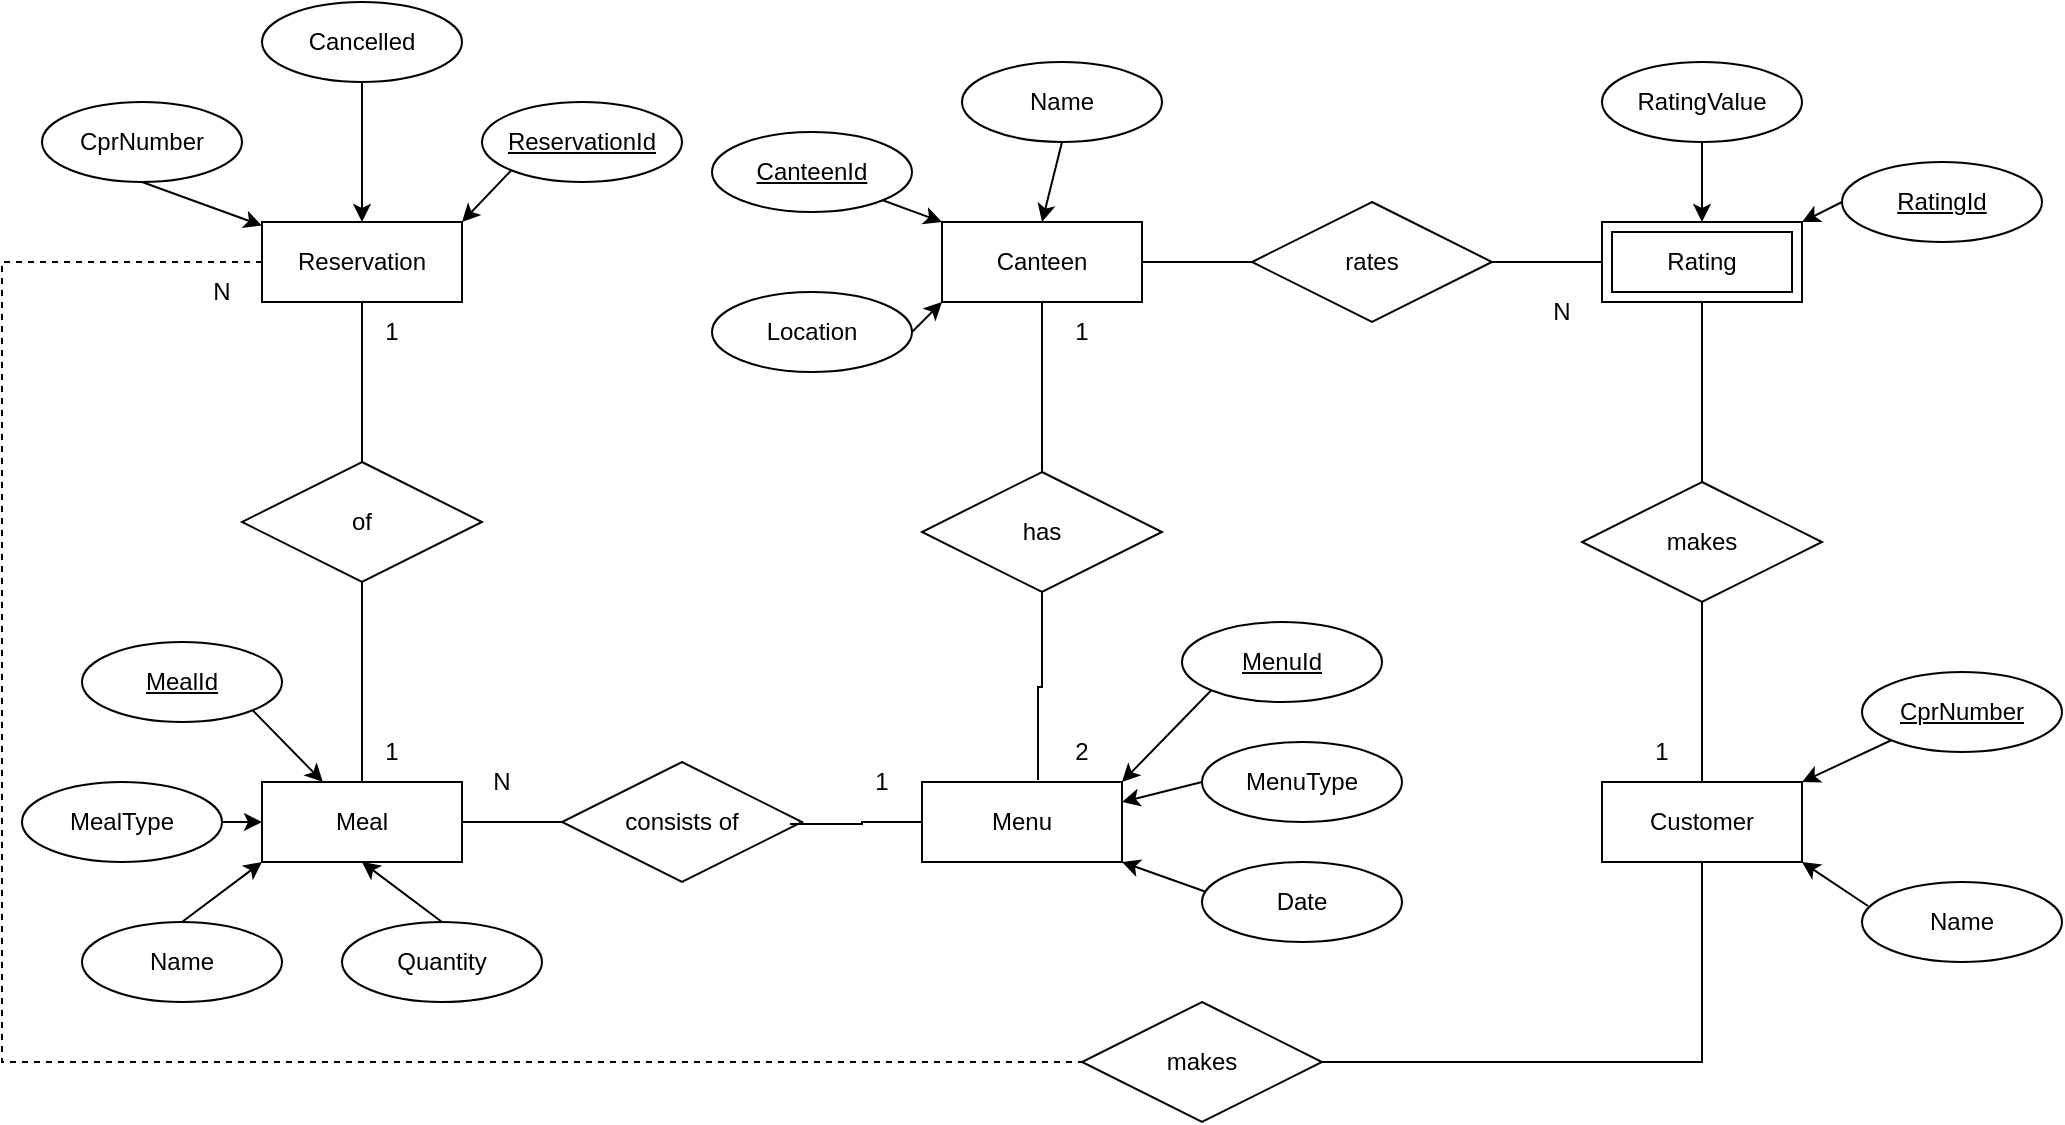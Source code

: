<mxfile version="21.0.6" type="device"><diagram id="CEecbPHvoN-h4jdoS_yV" name="Page-1"><mxGraphModel dx="2284" dy="1854" grid="1" gridSize="10" guides="1" tooltips="1" connect="1" arrows="1" fold="1" page="1" pageScale="1" pageWidth="850" pageHeight="1100" math="0" shadow="0"><root><mxCell id="0"/><mxCell id="1" parent="0"/><mxCell id="jRTfwnowuwaPdQkJtHUb-36" style="edgeStyle=orthogonalEdgeStyle;rounded=0;orthogonalLoop=1;jettySize=auto;html=1;endArrow=none;endFill=0;dashed=1;" edge="1" parent="1" source="jRTfwnowuwaPdQkJtHUb-1"><mxGeometry relative="1" as="geometry"><mxPoint x="-80" y="230" as="targetPoint"/><Array as="points"><mxPoint x="-620" y="-170"/><mxPoint x="-620" y="230"/></Array></mxGeometry></mxCell><mxCell id="jRTfwnowuwaPdQkJtHUb-1" value="Reservation" style="whiteSpace=wrap;html=1;align=center;" vertex="1" parent="1"><mxGeometry x="-490" y="-190" width="100" height="40" as="geometry"/></mxCell><mxCell id="jRTfwnowuwaPdQkJtHUb-2" value="of" style="shape=rhombus;perimeter=rhombusPerimeter;whiteSpace=wrap;html=1;align=center;" vertex="1" parent="1"><mxGeometry x="-500" y="-70" width="120" height="60" as="geometry"/></mxCell><mxCell id="jRTfwnowuwaPdQkJtHUb-4" value="" style="endArrow=none;html=1;rounded=0;exitX=0.5;exitY=1;exitDx=0;exitDy=0;entryX=0.5;entryY=0;entryDx=0;entryDy=0;endFill=0;" edge="1" parent="1" source="jRTfwnowuwaPdQkJtHUb-1" target="jRTfwnowuwaPdQkJtHUb-2"><mxGeometry width="50" height="50" relative="1" as="geometry"><mxPoint x="-300" y="-90" as="sourcePoint"/><mxPoint x="-250" y="-140" as="targetPoint"/></mxGeometry></mxCell><mxCell id="jRTfwnowuwaPdQkJtHUb-5" value="" style="endArrow=none;html=1;rounded=0;exitX=0.5;exitY=1;exitDx=0;exitDy=0;entryX=0.5;entryY=0;entryDx=0;entryDy=0;endFill=0;" edge="1" parent="1" source="jRTfwnowuwaPdQkJtHUb-2" target="jRTfwnowuwaPdQkJtHUb-6"><mxGeometry width="50" height="50" relative="1" as="geometry"><mxPoint x="-430" y="-140" as="sourcePoint"/><mxPoint x="-430" y="-60" as="targetPoint"/></mxGeometry></mxCell><mxCell id="jRTfwnowuwaPdQkJtHUb-6" value="Meal" style="whiteSpace=wrap;html=1;align=center;" vertex="1" parent="1"><mxGeometry x="-490" y="90" width="100" height="40" as="geometry"/></mxCell><mxCell id="jRTfwnowuwaPdQkJtHUb-7" value="CprNumber" style="ellipse;whiteSpace=wrap;html=1;align=center;" vertex="1" parent="1"><mxGeometry x="-600" y="-250" width="100" height="40" as="geometry"/></mxCell><mxCell id="jRTfwnowuwaPdQkJtHUb-8" value="Cancelled" style="ellipse;whiteSpace=wrap;html=1;align=center;" vertex="1" parent="1"><mxGeometry x="-490" y="-300" width="100" height="40" as="geometry"/></mxCell><mxCell id="jRTfwnowuwaPdQkJtHUb-32" style="edgeStyle=orthogonalEdgeStyle;rounded=0;orthogonalLoop=1;jettySize=auto;html=1;entryX=0.5;entryY=0;entryDx=0;entryDy=0;endArrow=none;endFill=0;" edge="1" parent="1" source="jRTfwnowuwaPdQkJtHUb-9" target="jRTfwnowuwaPdQkJtHUb-30"><mxGeometry relative="1" as="geometry"/></mxCell><mxCell id="jRTfwnowuwaPdQkJtHUb-9" value="Canteen" style="whiteSpace=wrap;html=1;align=center;" vertex="1" parent="1"><mxGeometry x="-150" y="-190" width="100" height="40" as="geometry"/></mxCell><mxCell id="jRTfwnowuwaPdQkJtHUb-11" value="Menu" style="whiteSpace=wrap;html=1;align=center;" vertex="1" parent="1"><mxGeometry x="-160" y="90" width="100" height="40" as="geometry"/></mxCell><mxCell id="jRTfwnowuwaPdQkJtHUb-18" style="edgeStyle=orthogonalEdgeStyle;rounded=0;orthogonalLoop=1;jettySize=auto;html=1;entryX=1;entryY=0.5;entryDx=0;entryDy=0;endArrow=none;endFill=0;" edge="1" parent="1" source="jRTfwnowuwaPdQkJtHUb-12" target="jRTfwnowuwaPdQkJtHUb-16"><mxGeometry relative="1" as="geometry"/></mxCell><mxCell id="jRTfwnowuwaPdQkJtHUb-12" value="Rating" style="shape=ext;margin=3;double=1;whiteSpace=wrap;html=1;align=center;" vertex="1" parent="1"><mxGeometry x="180" y="-190" width="100" height="40" as="geometry"/></mxCell><mxCell id="jRTfwnowuwaPdQkJtHUb-22" style="edgeStyle=orthogonalEdgeStyle;rounded=0;orthogonalLoop=1;jettySize=auto;html=1;entryX=0.5;entryY=1;entryDx=0;entryDy=0;endArrow=none;endFill=0;" edge="1" parent="1" source="jRTfwnowuwaPdQkJtHUb-13" target="jRTfwnowuwaPdQkJtHUb-19"><mxGeometry relative="1" as="geometry"/></mxCell><mxCell id="jRTfwnowuwaPdQkJtHUb-38" style="edgeStyle=orthogonalEdgeStyle;rounded=0;orthogonalLoop=1;jettySize=auto;html=1;entryX=1;entryY=0.5;entryDx=0;entryDy=0;endArrow=none;endFill=0;" edge="1" parent="1" source="jRTfwnowuwaPdQkJtHUb-13" target="jRTfwnowuwaPdQkJtHUb-37"><mxGeometry relative="1" as="geometry"><Array as="points"><mxPoint x="230" y="230"/></Array></mxGeometry></mxCell><mxCell id="jRTfwnowuwaPdQkJtHUb-13" value="Customer" style="whiteSpace=wrap;html=1;align=center;" vertex="1" parent="1"><mxGeometry x="180" y="90" width="100" height="40" as="geometry"/></mxCell><mxCell id="jRTfwnowuwaPdQkJtHUb-15" value="ReservationId" style="ellipse;whiteSpace=wrap;html=1;align=center;fontStyle=4;" vertex="1" parent="1"><mxGeometry x="-380" y="-250" width="100" height="40" as="geometry"/></mxCell><mxCell id="jRTfwnowuwaPdQkJtHUb-17" style="edgeStyle=orthogonalEdgeStyle;rounded=0;orthogonalLoop=1;jettySize=auto;html=1;entryX=1;entryY=0.5;entryDx=0;entryDy=0;endArrow=none;endFill=0;" edge="1" parent="1" source="jRTfwnowuwaPdQkJtHUb-16" target="jRTfwnowuwaPdQkJtHUb-9"><mxGeometry relative="1" as="geometry"/></mxCell><mxCell id="jRTfwnowuwaPdQkJtHUb-16" value="rates" style="shape=rhombus;perimeter=rhombusPerimeter;whiteSpace=wrap;html=1;align=center;" vertex="1" parent="1"><mxGeometry x="5" y="-200" width="120" height="60" as="geometry"/></mxCell><mxCell id="jRTfwnowuwaPdQkJtHUb-23" style="edgeStyle=orthogonalEdgeStyle;rounded=0;orthogonalLoop=1;jettySize=auto;html=1;entryX=0.5;entryY=1;entryDx=0;entryDy=0;endArrow=none;endFill=0;" edge="1" parent="1" source="jRTfwnowuwaPdQkJtHUb-19" target="jRTfwnowuwaPdQkJtHUb-12"><mxGeometry relative="1" as="geometry"/></mxCell><mxCell id="jRTfwnowuwaPdQkJtHUb-19" value="makes" style="shape=rhombus;perimeter=rhombusPerimeter;whiteSpace=wrap;html=1;align=center;" vertex="1" parent="1"><mxGeometry x="170" y="-60" width="120" height="60" as="geometry"/></mxCell><mxCell id="jRTfwnowuwaPdQkJtHUb-27" style="edgeStyle=orthogonalEdgeStyle;rounded=0;orthogonalLoop=1;jettySize=auto;html=1;entryX=1;entryY=0.5;entryDx=0;entryDy=0;endArrow=none;endFill=0;" edge="1" parent="1" source="jRTfwnowuwaPdQkJtHUb-25" target="jRTfwnowuwaPdQkJtHUb-6"><mxGeometry relative="1" as="geometry"/></mxCell><mxCell id="jRTfwnowuwaPdQkJtHUb-25" value="consists of" style="shape=rhombus;perimeter=rhombusPerimeter;whiteSpace=wrap;html=1;align=center;" vertex="1" parent="1"><mxGeometry x="-340" y="80" width="120" height="60" as="geometry"/></mxCell><mxCell id="jRTfwnowuwaPdQkJtHUb-26" style="edgeStyle=orthogonalEdgeStyle;rounded=0;orthogonalLoop=1;jettySize=auto;html=1;entryX=0.95;entryY=0.517;entryDx=0;entryDy=0;entryPerimeter=0;exitX=0;exitY=0.5;exitDx=0;exitDy=0;endArrow=none;endFill=0;" edge="1" parent="1" source="jRTfwnowuwaPdQkJtHUb-11" target="jRTfwnowuwaPdQkJtHUb-25"><mxGeometry relative="1" as="geometry"><mxPoint x="240" y="100" as="sourcePoint"/><mxPoint x="240" y="10" as="targetPoint"/></mxGeometry></mxCell><mxCell id="jRTfwnowuwaPdQkJtHUb-28" value="N" style="text;html=1;strokeColor=none;fillColor=none;align=center;verticalAlign=middle;whiteSpace=wrap;rounded=0;" vertex="1" parent="1"><mxGeometry x="-400" y="75" width="60" height="30" as="geometry"/></mxCell><mxCell id="jRTfwnowuwaPdQkJtHUb-29" value="1" style="text;html=1;strokeColor=none;fillColor=none;align=center;verticalAlign=middle;whiteSpace=wrap;rounded=0;" vertex="1" parent="1"><mxGeometry x="-210" y="75" width="60" height="30" as="geometry"/></mxCell><mxCell id="jRTfwnowuwaPdQkJtHUb-33" style="edgeStyle=orthogonalEdgeStyle;rounded=0;orthogonalLoop=1;jettySize=auto;html=1;entryX=0.58;entryY=-0.025;entryDx=0;entryDy=0;entryPerimeter=0;endArrow=none;endFill=0;" edge="1" parent="1" source="jRTfwnowuwaPdQkJtHUb-30" target="jRTfwnowuwaPdQkJtHUb-11"><mxGeometry relative="1" as="geometry"/></mxCell><mxCell id="jRTfwnowuwaPdQkJtHUb-30" value="has" style="shape=rhombus;perimeter=rhombusPerimeter;whiteSpace=wrap;html=1;align=center;" vertex="1" parent="1"><mxGeometry x="-160" y="-65" width="120" height="60" as="geometry"/></mxCell><mxCell id="jRTfwnowuwaPdQkJtHUb-34" value="2" style="text;html=1;strokeColor=none;fillColor=none;align=center;verticalAlign=middle;whiteSpace=wrap;rounded=0;" vertex="1" parent="1"><mxGeometry x="-110" y="60" width="60" height="30" as="geometry"/></mxCell><mxCell id="jRTfwnowuwaPdQkJtHUb-35" value="1" style="text;html=1;strokeColor=none;fillColor=none;align=center;verticalAlign=middle;whiteSpace=wrap;rounded=0;" vertex="1" parent="1"><mxGeometry x="-110" y="-150" width="60" height="30" as="geometry"/></mxCell><mxCell id="jRTfwnowuwaPdQkJtHUb-37" value="makes" style="shape=rhombus;perimeter=rhombusPerimeter;whiteSpace=wrap;html=1;align=center;" vertex="1" parent="1"><mxGeometry x="-80" y="200" width="120" height="60" as="geometry"/></mxCell><mxCell id="jRTfwnowuwaPdQkJtHUb-40" value="Name" style="ellipse;whiteSpace=wrap;html=1;align=center;" vertex="1" parent="1"><mxGeometry x="310" y="140" width="100" height="40" as="geometry"/></mxCell><mxCell id="jRTfwnowuwaPdQkJtHUb-41" value="" style="endArrow=classic;html=1;rounded=0;exitX=0.5;exitY=1;exitDx=0;exitDy=0;" edge="1" parent="1" source="jRTfwnowuwaPdQkJtHUb-7" target="jRTfwnowuwaPdQkJtHUb-1"><mxGeometry width="50" height="50" relative="1" as="geometry"><mxPoint x="-430" y="-140" as="sourcePoint"/><mxPoint x="-430" y="-60" as="targetPoint"/></mxGeometry></mxCell><mxCell id="jRTfwnowuwaPdQkJtHUb-42" value="" style="endArrow=classic;html=1;rounded=0;exitX=0.5;exitY=1;exitDx=0;exitDy=0;entryX=0.5;entryY=0;entryDx=0;entryDy=0;" edge="1" parent="1" source="jRTfwnowuwaPdQkJtHUb-8" target="jRTfwnowuwaPdQkJtHUb-1"><mxGeometry width="50" height="50" relative="1" as="geometry"><mxPoint x="-540" y="-200" as="sourcePoint"/><mxPoint x="-480" y="-178" as="targetPoint"/></mxGeometry></mxCell><mxCell id="jRTfwnowuwaPdQkJtHUb-43" value="" style="endArrow=classic;html=1;rounded=0;exitX=0;exitY=1;exitDx=0;exitDy=0;entryX=1;entryY=0;entryDx=0;entryDy=0;" edge="1" parent="1" source="jRTfwnowuwaPdQkJtHUb-15" target="jRTfwnowuwaPdQkJtHUb-1"><mxGeometry width="50" height="50" relative="1" as="geometry"><mxPoint x="-530" y="-190" as="sourcePoint"/><mxPoint x="-470" y="-168" as="targetPoint"/></mxGeometry></mxCell><mxCell id="jRTfwnowuwaPdQkJtHUb-44" value="CprNumber" style="ellipse;whiteSpace=wrap;html=1;align=center;fontStyle=4;" vertex="1" parent="1"><mxGeometry x="310" y="35" width="100" height="40" as="geometry"/></mxCell><mxCell id="jRTfwnowuwaPdQkJtHUb-47" value="" style="endArrow=classic;html=1;rounded=0;exitX=0;exitY=1;exitDx=0;exitDy=0;entryX=1;entryY=0;entryDx=0;entryDy=0;" edge="1" parent="1" source="jRTfwnowuwaPdQkJtHUb-44" target="jRTfwnowuwaPdQkJtHUb-13"><mxGeometry width="50" height="50" relative="1" as="geometry"><mxPoint x="-355" y="-206" as="sourcePoint"/><mxPoint x="-380" y="-180" as="targetPoint"/></mxGeometry></mxCell><mxCell id="jRTfwnowuwaPdQkJtHUb-48" value="" style="endArrow=classic;html=1;rounded=0;exitX=0.03;exitY=0.3;exitDx=0;exitDy=0;entryX=1;entryY=1;entryDx=0;entryDy=0;exitPerimeter=0;" edge="1" parent="1" source="jRTfwnowuwaPdQkJtHUb-40" target="jRTfwnowuwaPdQkJtHUb-13"><mxGeometry width="50" height="50" relative="1" as="geometry"><mxPoint x="335" y="79" as="sourcePoint"/><mxPoint x="290" y="100" as="targetPoint"/></mxGeometry></mxCell><mxCell id="jRTfwnowuwaPdQkJtHUb-49" value="MenuId" style="ellipse;whiteSpace=wrap;html=1;align=center;fontStyle=4;" vertex="1" parent="1"><mxGeometry x="-30" y="10" width="100" height="40" as="geometry"/></mxCell><mxCell id="jRTfwnowuwaPdQkJtHUb-50" value="MenuType" style="ellipse;whiteSpace=wrap;html=1;align=center;" vertex="1" parent="1"><mxGeometry x="-20" y="70" width="100" height="40" as="geometry"/></mxCell><mxCell id="jRTfwnowuwaPdQkJtHUb-53" value="" style="endArrow=classic;html=1;rounded=0;exitX=0;exitY=1;exitDx=0;exitDy=0;entryX=1;entryY=0;entryDx=0;entryDy=0;" edge="1" parent="1" source="jRTfwnowuwaPdQkJtHUb-49" target="jRTfwnowuwaPdQkJtHUb-11"><mxGeometry width="50" height="50" relative="1" as="geometry"><mxPoint x="335" y="79" as="sourcePoint"/><mxPoint x="290" y="100" as="targetPoint"/></mxGeometry></mxCell><mxCell id="jRTfwnowuwaPdQkJtHUb-54" value="" style="endArrow=classic;html=1;rounded=0;exitX=0;exitY=0.5;exitDx=0;exitDy=0;entryX=1;entryY=0.25;entryDx=0;entryDy=0;" edge="1" parent="1" source="jRTfwnowuwaPdQkJtHUb-50" target="jRTfwnowuwaPdQkJtHUb-11"><mxGeometry width="50" height="50" relative="1" as="geometry"><mxPoint x="-5" y="54" as="sourcePoint"/><mxPoint x="-50" y="100" as="targetPoint"/></mxGeometry></mxCell><mxCell id="jRTfwnowuwaPdQkJtHUb-55" value="" style="endArrow=classic;html=1;rounded=0;exitX=0;exitY=0;exitDx=0;exitDy=0;entryX=1;entryY=1;entryDx=0;entryDy=0;" edge="1" parent="1" target="jRTfwnowuwaPdQkJtHUb-11"><mxGeometry width="50" height="50" relative="1" as="geometry"><mxPoint x="-15.355" y="145.858" as="sourcePoint"/><mxPoint x="-40" y="110" as="targetPoint"/></mxGeometry></mxCell><mxCell id="jRTfwnowuwaPdQkJtHUb-57" value="RatingId" style="ellipse;whiteSpace=wrap;html=1;align=center;fontStyle=4;" vertex="1" parent="1"><mxGeometry x="300" y="-220" width="100" height="40" as="geometry"/></mxCell><mxCell id="jRTfwnowuwaPdQkJtHUb-60" style="edgeStyle=orthogonalEdgeStyle;rounded=0;orthogonalLoop=1;jettySize=auto;html=1;entryX=0.5;entryY=0;entryDx=0;entryDy=0;" edge="1" parent="1" source="jRTfwnowuwaPdQkJtHUb-59" target="jRTfwnowuwaPdQkJtHUb-12"><mxGeometry relative="1" as="geometry"/></mxCell><mxCell id="jRTfwnowuwaPdQkJtHUb-59" value="RatingValue" style="ellipse;whiteSpace=wrap;html=1;align=center;" vertex="1" parent="1"><mxGeometry x="180" y="-270" width="100" height="40" as="geometry"/></mxCell><mxCell id="jRTfwnowuwaPdQkJtHUb-62" value="" style="endArrow=classic;html=1;rounded=0;exitX=0;exitY=0.5;exitDx=0;exitDy=0;entryX=1;entryY=0;entryDx=0;entryDy=0;" edge="1" parent="1" source="jRTfwnowuwaPdQkJtHUb-57" target="jRTfwnowuwaPdQkJtHUb-12"><mxGeometry width="50" height="50" relative="1" as="geometry"><mxPoint x="335" y="79" as="sourcePoint"/><mxPoint x="290" y="100" as="targetPoint"/></mxGeometry></mxCell><mxCell id="jRTfwnowuwaPdQkJtHUb-63" value="Date" style="ellipse;whiteSpace=wrap;html=1;align=center;" vertex="1" parent="1"><mxGeometry x="-20" y="130" width="100" height="40" as="geometry"/></mxCell><mxCell id="jRTfwnowuwaPdQkJtHUb-64" value="MealId" style="ellipse;whiteSpace=wrap;html=1;align=center;fontStyle=4;" vertex="1" parent="1"><mxGeometry x="-580" y="20" width="100" height="40" as="geometry"/></mxCell><mxCell id="jRTfwnowuwaPdQkJtHUb-65" value="MealType" style="ellipse;whiteSpace=wrap;html=1;align=center;" vertex="1" parent="1"><mxGeometry x="-610" y="90" width="100" height="40" as="geometry"/></mxCell><mxCell id="jRTfwnowuwaPdQkJtHUb-66" value="Name" style="ellipse;whiteSpace=wrap;html=1;align=center;" vertex="1" parent="1"><mxGeometry x="-580" y="160" width="100" height="40" as="geometry"/></mxCell><mxCell id="jRTfwnowuwaPdQkJtHUb-67" value="Quantity" style="ellipse;whiteSpace=wrap;html=1;align=center;" vertex="1" parent="1"><mxGeometry x="-450" y="160" width="100" height="40" as="geometry"/></mxCell><mxCell id="jRTfwnowuwaPdQkJtHUb-68" value="" style="endArrow=classic;html=1;rounded=0;exitX=0.5;exitY=0;exitDx=0;exitDy=0;entryX=0.5;entryY=1;entryDx=0;entryDy=0;" edge="1" parent="1" source="jRTfwnowuwaPdQkJtHUb-67" target="jRTfwnowuwaPdQkJtHUb-6"><mxGeometry width="50" height="50" relative="1" as="geometry"><mxPoint x="-355" y="-206" as="sourcePoint"/><mxPoint x="-380" y="-180" as="targetPoint"/></mxGeometry></mxCell><mxCell id="jRTfwnowuwaPdQkJtHUb-69" value="" style="endArrow=classic;html=1;rounded=0;exitX=0.5;exitY=0;exitDx=0;exitDy=0;entryX=0;entryY=1;entryDx=0;entryDy=0;" edge="1" parent="1" source="jRTfwnowuwaPdQkJtHUb-66" target="jRTfwnowuwaPdQkJtHUb-6"><mxGeometry width="50" height="50" relative="1" as="geometry"><mxPoint x="-390" y="170" as="sourcePoint"/><mxPoint x="-430" y="140" as="targetPoint"/></mxGeometry></mxCell><mxCell id="jRTfwnowuwaPdQkJtHUb-70" value="" style="endArrow=classic;html=1;rounded=0;exitX=1;exitY=0.5;exitDx=0;exitDy=0;entryX=0;entryY=0.5;entryDx=0;entryDy=0;" edge="1" parent="1" source="jRTfwnowuwaPdQkJtHUb-65" target="jRTfwnowuwaPdQkJtHUb-6"><mxGeometry width="50" height="50" relative="1" as="geometry"><mxPoint x="-520" y="170" as="sourcePoint"/><mxPoint x="-480" y="140" as="targetPoint"/></mxGeometry></mxCell><mxCell id="jRTfwnowuwaPdQkJtHUb-71" value="" style="endArrow=classic;html=1;rounded=0;exitX=1;exitY=1;exitDx=0;exitDy=0;" edge="1" parent="1" source="jRTfwnowuwaPdQkJtHUb-64" target="jRTfwnowuwaPdQkJtHUb-6"><mxGeometry width="50" height="50" relative="1" as="geometry"><mxPoint x="-520" y="170" as="sourcePoint"/><mxPoint x="-480" y="140" as="targetPoint"/></mxGeometry></mxCell><mxCell id="jRTfwnowuwaPdQkJtHUb-72" value="Name" style="ellipse;whiteSpace=wrap;html=1;align=center;" vertex="1" parent="1"><mxGeometry x="-140" y="-270" width="100" height="40" as="geometry"/></mxCell><mxCell id="jRTfwnowuwaPdQkJtHUb-73" value="CanteenId" style="ellipse;whiteSpace=wrap;html=1;align=center;fontStyle=4;" vertex="1" parent="1"><mxGeometry x="-265" y="-235" width="100" height="40" as="geometry"/></mxCell><mxCell id="jRTfwnowuwaPdQkJtHUb-74" value="Location" style="ellipse;whiteSpace=wrap;html=1;align=center;" vertex="1" parent="1"><mxGeometry x="-265" y="-155" width="100" height="40" as="geometry"/></mxCell><mxCell id="jRTfwnowuwaPdQkJtHUb-75" value="" style="endArrow=classic;html=1;rounded=0;exitX=0.5;exitY=1;exitDx=0;exitDy=0;entryX=0.5;entryY=0;entryDx=0;entryDy=0;" edge="1" parent="1" source="jRTfwnowuwaPdQkJtHUb-72" target="jRTfwnowuwaPdQkJtHUb-9"><mxGeometry width="50" height="50" relative="1" as="geometry"><mxPoint x="-355" y="-206" as="sourcePoint"/><mxPoint x="-380" y="-180" as="targetPoint"/></mxGeometry></mxCell><mxCell id="jRTfwnowuwaPdQkJtHUb-77" value="" style="endArrow=classic;html=1;rounded=0;exitX=1;exitY=1;exitDx=0;exitDy=0;entryX=0;entryY=0;entryDx=0;entryDy=0;" edge="1" parent="1" source="jRTfwnowuwaPdQkJtHUb-73" target="jRTfwnowuwaPdQkJtHUb-9"><mxGeometry width="50" height="50" relative="1" as="geometry"><mxPoint x="-80" y="-220" as="sourcePoint"/><mxPoint x="-90" y="-180" as="targetPoint"/></mxGeometry></mxCell><mxCell id="jRTfwnowuwaPdQkJtHUb-78" value="" style="endArrow=classic;html=1;rounded=0;exitX=1;exitY=0.5;exitDx=0;exitDy=0;entryX=0;entryY=1;entryDx=0;entryDy=0;" edge="1" parent="1" source="jRTfwnowuwaPdQkJtHUb-74" target="jRTfwnowuwaPdQkJtHUb-9"><mxGeometry width="50" height="50" relative="1" as="geometry"><mxPoint x="-170" y="-191" as="sourcePoint"/><mxPoint x="-140" y="-180" as="targetPoint"/></mxGeometry></mxCell><mxCell id="jRTfwnowuwaPdQkJtHUb-79" value="1" style="text;html=1;strokeColor=none;fillColor=none;align=center;verticalAlign=middle;whiteSpace=wrap;rounded=0;" vertex="1" parent="1"><mxGeometry x="180" y="60" width="60" height="30" as="geometry"/></mxCell><mxCell id="jRTfwnowuwaPdQkJtHUb-80" value="N" style="text;html=1;strokeColor=none;fillColor=none;align=center;verticalAlign=middle;whiteSpace=wrap;rounded=0;" vertex="1" parent="1"><mxGeometry x="-540" y="-170" width="60" height="30" as="geometry"/></mxCell><mxCell id="jRTfwnowuwaPdQkJtHUb-81" value="1" style="text;html=1;strokeColor=none;fillColor=none;align=center;verticalAlign=middle;whiteSpace=wrap;rounded=0;" vertex="1" parent="1"><mxGeometry x="-455" y="-150" width="60" height="30" as="geometry"/></mxCell><mxCell id="jRTfwnowuwaPdQkJtHUb-82" value="1" style="text;html=1;strokeColor=none;fillColor=none;align=center;verticalAlign=middle;whiteSpace=wrap;rounded=0;" vertex="1" parent="1"><mxGeometry x="-455" y="60" width="60" height="30" as="geometry"/></mxCell><mxCell id="jRTfwnowuwaPdQkJtHUb-83" value="N" style="text;html=1;strokeColor=none;fillColor=none;align=center;verticalAlign=middle;whiteSpace=wrap;rounded=0;" vertex="1" parent="1"><mxGeometry x="130" y="-160" width="60" height="30" as="geometry"/></mxCell></root></mxGraphModel></diagram></mxfile>
